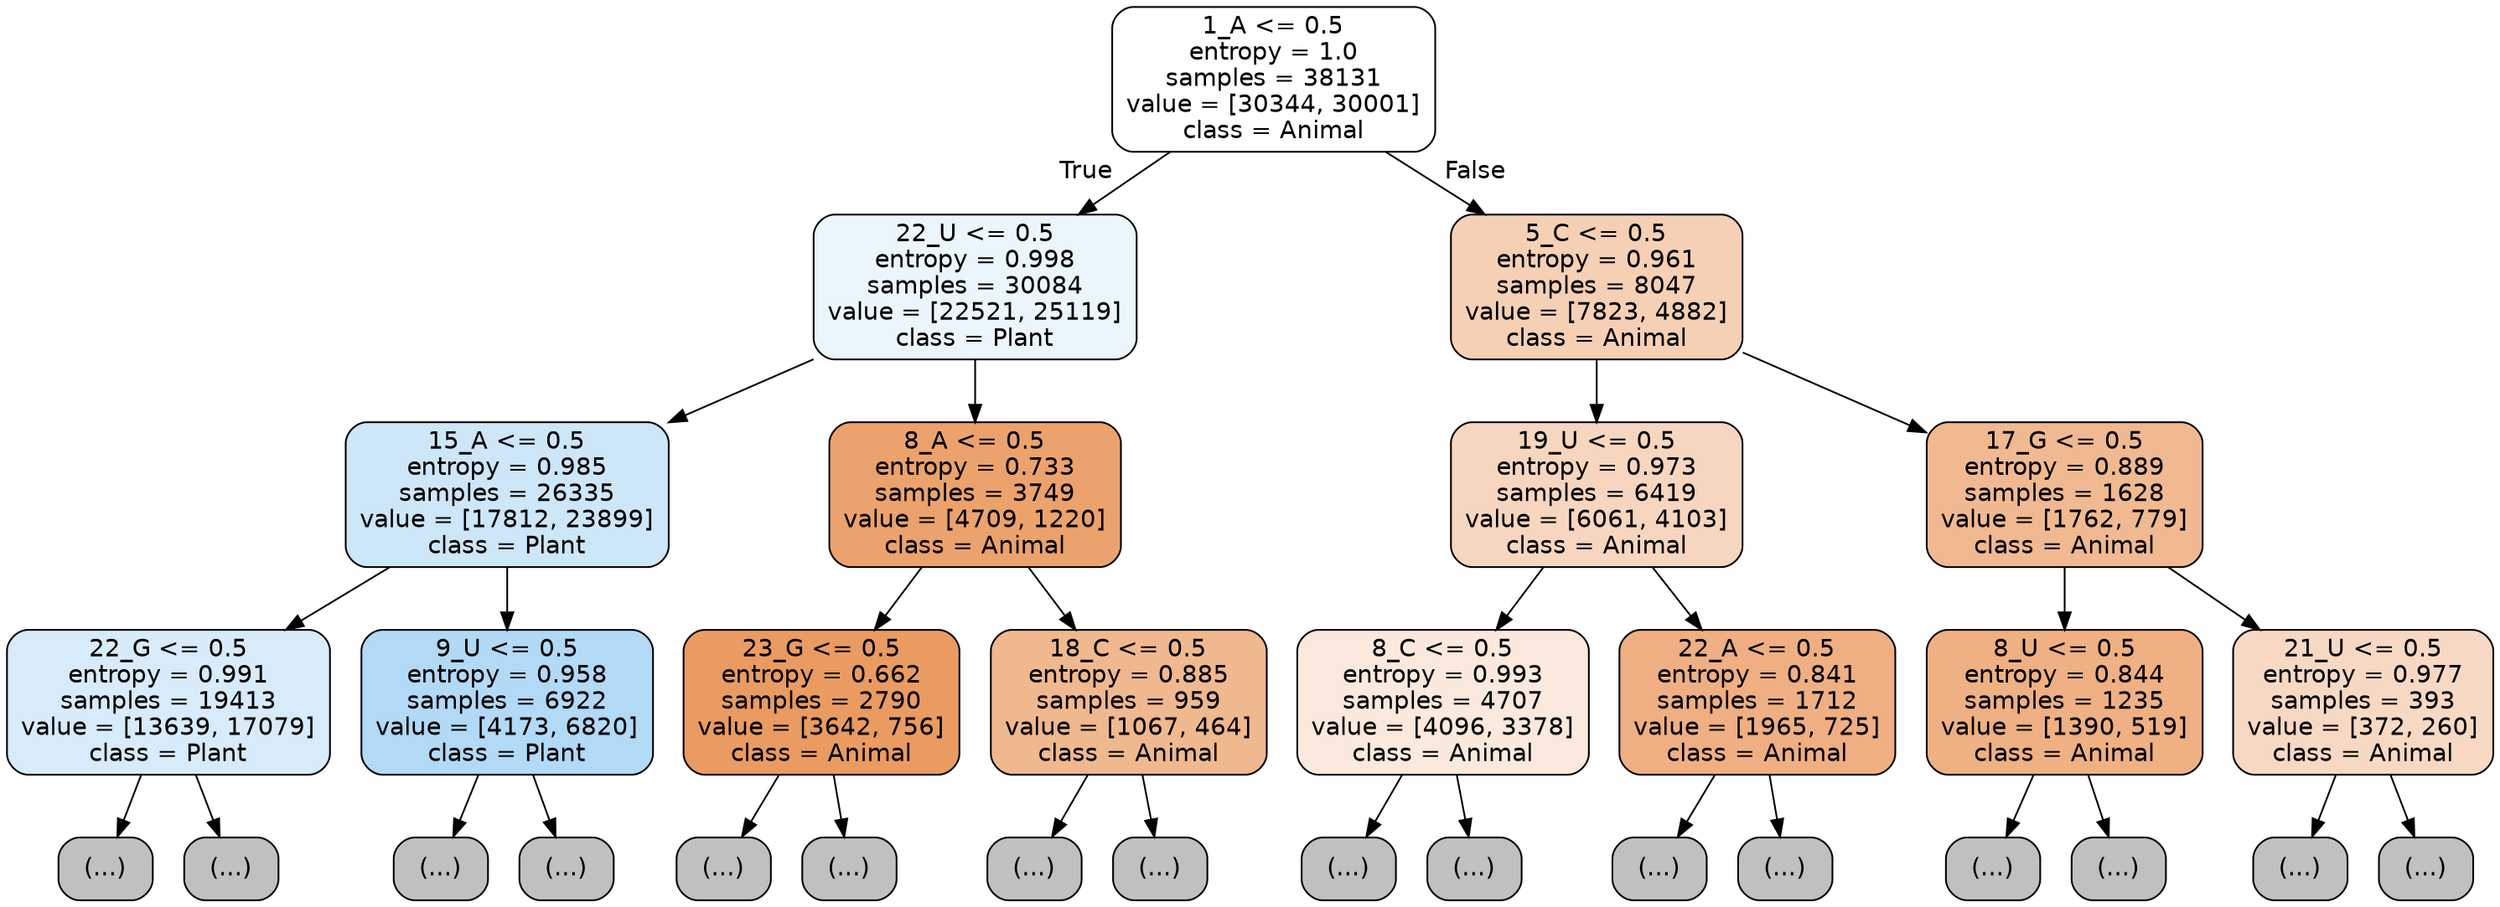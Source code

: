 digraph Tree {
node [shape=box, style="filled, rounded", color="black", fontname="helvetica"] ;
edge [fontname="helvetica"] ;
0 [label="1_A <= 0.5\nentropy = 1.0\nsamples = 38131\nvalue = [30344, 30001]\nclass = Animal", fillcolor="#fffefd"] ;
1 [label="22_U <= 0.5\nentropy = 0.998\nsamples = 30084\nvalue = [22521, 25119]\nclass = Plant", fillcolor="#ebf5fc"] ;
0 -> 1 [labeldistance=2.5, labelangle=45, headlabel="True"] ;
2 [label="15_A <= 0.5\nentropy = 0.985\nsamples = 26335\nvalue = [17812, 23899]\nclass = Plant", fillcolor="#cde6f8"] ;
1 -> 2 ;
3 [label="22_G <= 0.5\nentropy = 0.991\nsamples = 19413\nvalue = [13639, 17079]\nclass = Plant", fillcolor="#d7ebfa"] ;
2 -> 3 ;
4 [label="(...)", fillcolor="#C0C0C0"] ;
3 -> 4 ;
7397 [label="(...)", fillcolor="#C0C0C0"] ;
3 -> 7397 ;
8550 [label="9_U <= 0.5\nentropy = 0.958\nsamples = 6922\nvalue = [4173, 6820]\nclass = Plant", fillcolor="#b2d9f5"] ;
2 -> 8550 ;
8551 [label="(...)", fillcolor="#C0C0C0"] ;
8550 -> 8551 ;
10670 [label="(...)", fillcolor="#C0C0C0"] ;
8550 -> 10670 ;
11461 [label="8_A <= 0.5\nentropy = 0.733\nsamples = 3749\nvalue = [4709, 1220]\nclass = Animal", fillcolor="#eca26c"] ;
1 -> 11461 ;
11462 [label="23_G <= 0.5\nentropy = 0.662\nsamples = 2790\nvalue = [3642, 756]\nclass = Animal", fillcolor="#ea9b62"] ;
11461 -> 11462 ;
11463 [label="(...)", fillcolor="#C0C0C0"] ;
11462 -> 11463 ;
12468 [label="(...)", fillcolor="#C0C0C0"] ;
11462 -> 12468 ;
12561 [label="18_C <= 0.5\nentropy = 0.885\nsamples = 959\nvalue = [1067, 464]\nclass = Animal", fillcolor="#f0b88f"] ;
11461 -> 12561 ;
12562 [label="(...)", fillcolor="#C0C0C0"] ;
12561 -> 12562 ;
12909 [label="(...)", fillcolor="#C0C0C0"] ;
12561 -> 12909 ;
12978 [label="5_C <= 0.5\nentropy = 0.961\nsamples = 8047\nvalue = [7823, 4882]\nclass = Animal", fillcolor="#f5d0b5"] ;
0 -> 12978 [labeldistance=2.5, labelangle=-45, headlabel="False"] ;
12979 [label="19_U <= 0.5\nentropy = 0.973\nsamples = 6419\nvalue = [6061, 4103]\nclass = Animal", fillcolor="#f7d6bf"] ;
12978 -> 12979 ;
12980 [label="8_C <= 0.5\nentropy = 0.993\nsamples = 4707\nvalue = [4096, 3378]\nclass = Animal", fillcolor="#fae9dc"] ;
12979 -> 12980 ;
12981 [label="(...)", fillcolor="#C0C0C0"] ;
12980 -> 12981 ;
14836 [label="(...)", fillcolor="#C0C0C0"] ;
12980 -> 14836 ;
15343 [label="22_A <= 0.5\nentropy = 0.841\nsamples = 1712\nvalue = [1965, 725]\nclass = Animal", fillcolor="#efaf82"] ;
12979 -> 15343 ;
15344 [label="(...)", fillcolor="#C0C0C0"] ;
15343 -> 15344 ;
16109 [label="(...)", fillcolor="#C0C0C0"] ;
15343 -> 16109 ;
16204 [label="17_G <= 0.5\nentropy = 0.889\nsamples = 1628\nvalue = [1762, 779]\nclass = Animal", fillcolor="#f0b991"] ;
12978 -> 16204 ;
16205 [label="8_U <= 0.5\nentropy = 0.844\nsamples = 1235\nvalue = [1390, 519]\nclass = Animal", fillcolor="#efb083"] ;
16204 -> 16205 ;
16206 [label="(...)", fillcolor="#C0C0C0"] ;
16205 -> 16206 ;
16645 [label="(...)", fillcolor="#C0C0C0"] ;
16205 -> 16645 ;
16782 [label="21_U <= 0.5\nentropy = 0.977\nsamples = 393\nvalue = [372, 260]\nclass = Animal", fillcolor="#f7d9c3"] ;
16204 -> 16782 ;
16783 [label="(...)", fillcolor="#C0C0C0"] ;
16782 -> 16783 ;
16978 [label="(...)", fillcolor="#C0C0C0"] ;
16782 -> 16978 ;
}